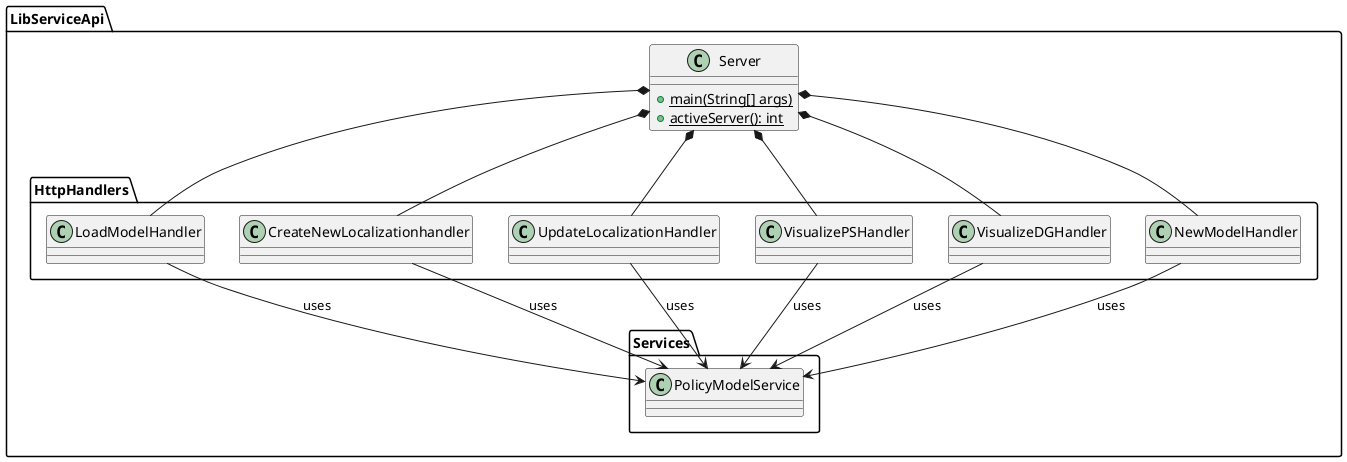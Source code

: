 @startuml

package LibServiceApi{

	package HttpHandlers{
		class LoadModelHandler  {
 		}

		class CreateNewLocalizationhandler   {
		}

		class UpdateLocalizationHandler  {
		}

		class VisualizePSHandler  {
		}

		class VisualizeDGHandler  {
		}

		class NewModelHandler  {
		}
	}

	class Server {
		+{static} main(String[] args)
		+{static} activeServer(): int
	}

	package Services {
		class PolicyModelService {}
	}

}

Server *-- LoadModelHandler
Server *-- UpdateLocalizationHandler
Server *-- CreateNewLocalizationhandler
Server *-- VisualizePSHandler
Server *-- NewModelHandler
Server *-- VisualizeDGHandler

CreateNewLocalizationhandler --> PolicyModelService: uses
UpdateLocalizationHandler --> PolicyModelService: uses
VisualizePSHandler --> PolicyModelService: uses
LoadModelHandler --> PolicyModelService: uses
NewModelHandler --> PolicyModelService: uses
VisualizeDGHandler --> PolicyModelService: uses



@enduml
